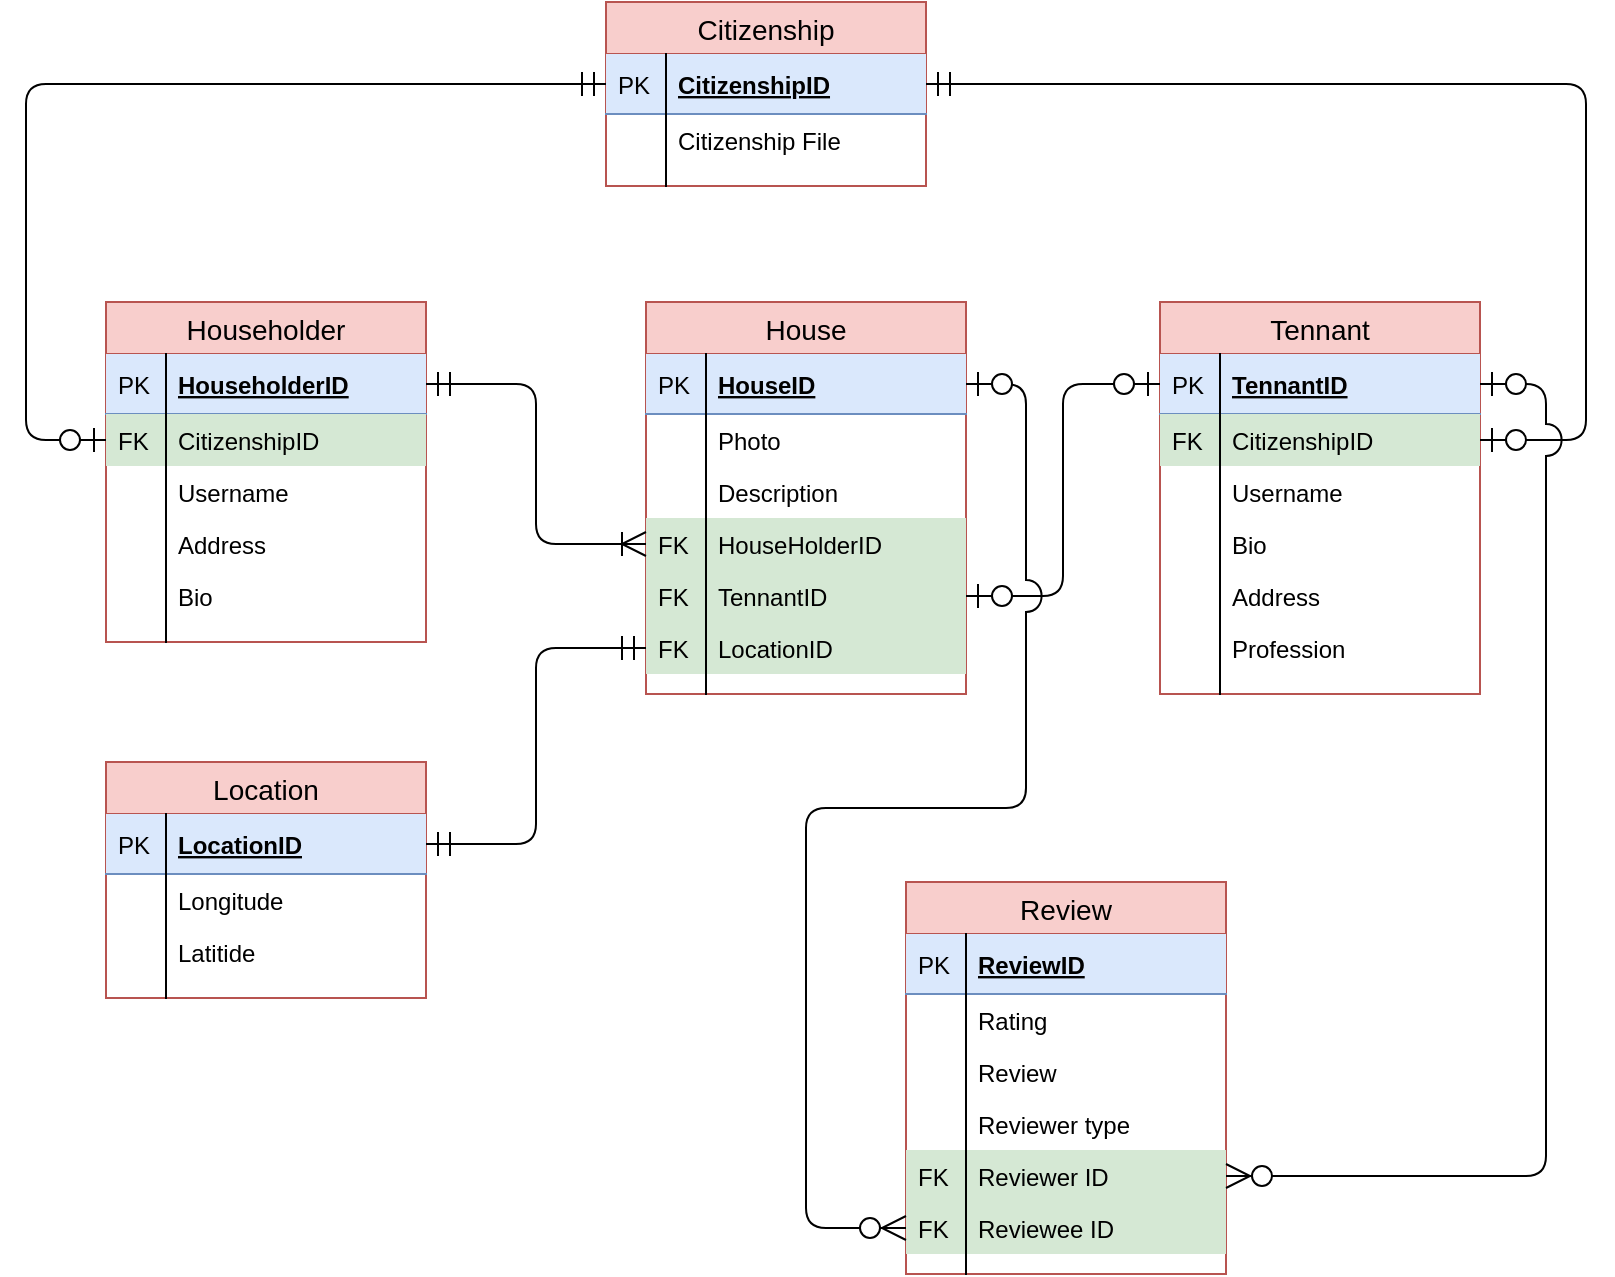 <mxfile version="13.0.3" type="device"><diagram id="4EelOVpa9kIMUyqboomB" name="Page-1"><mxGraphModel dx="1021" dy="600" grid="1" gridSize="10" guides="1" tooltips="1" connect="1" arrows="1" fold="1" page="1" pageScale="1" pageWidth="850" pageHeight="1100" math="0" shadow="0"><root><mxCell id="0"/><mxCell id="1" parent="0"/><mxCell id="FZ3AQ769BD8mV9HpZNYo-12" value="Householder" style="swimlane;fontStyle=0;childLayout=stackLayout;horizontal=1;startSize=26;horizontalStack=0;resizeParent=1;resizeParentMax=0;resizeLast=0;collapsible=1;marginBottom=0;align=center;fontSize=14;fillColor=#f8cecc;strokeColor=#b85450;" vertex="1" parent="1"><mxGeometry x="70" y="180" width="160" height="170" as="geometry"/></mxCell><mxCell id="FZ3AQ769BD8mV9HpZNYo-13" value="HouseholderID" style="shape=partialRectangle;top=0;left=0;right=0;bottom=1;align=left;verticalAlign=middle;fillColor=#dae8fc;spacingLeft=34;spacingRight=4;overflow=hidden;rotatable=0;points=[[0,0.5],[1,0.5]];portConstraint=eastwest;dropTarget=0;fontStyle=5;fontSize=12;strokeColor=#6c8ebf;" vertex="1" parent="FZ3AQ769BD8mV9HpZNYo-12"><mxGeometry y="26" width="160" height="30" as="geometry"/></mxCell><mxCell id="FZ3AQ769BD8mV9HpZNYo-14" value="PK" style="shape=partialRectangle;top=0;left=0;bottom=0;fillColor=none;align=left;verticalAlign=middle;spacingLeft=4;spacingRight=4;overflow=hidden;rotatable=0;points=[];portConstraint=eastwest;part=1;fontSize=12;" vertex="1" connectable="0" parent="FZ3AQ769BD8mV9HpZNYo-13"><mxGeometry width="30" height="30" as="geometry"/></mxCell><mxCell id="FZ3AQ769BD8mV9HpZNYo-21" value="CitizenshipID" style="shape=partialRectangle;top=0;left=0;right=0;bottom=0;align=left;verticalAlign=top;fillColor=#d5e8d4;spacingLeft=34;spacingRight=4;overflow=hidden;rotatable=0;points=[[0,0.5],[1,0.5]];portConstraint=eastwest;dropTarget=0;fontSize=12;strokeColor=#82b366;" vertex="1" parent="FZ3AQ769BD8mV9HpZNYo-12"><mxGeometry y="56" width="160" height="26" as="geometry"/></mxCell><mxCell id="FZ3AQ769BD8mV9HpZNYo-22" value="FK" style="shape=partialRectangle;top=0;left=0;bottom=0;fillColor=none;align=left;verticalAlign=top;spacingLeft=4;spacingRight=4;overflow=hidden;rotatable=0;points=[];portConstraint=eastwest;part=1;fontSize=12;" vertex="1" connectable="0" parent="FZ3AQ769BD8mV9HpZNYo-21"><mxGeometry width="30" height="26" as="geometry"/></mxCell><mxCell id="FZ3AQ769BD8mV9HpZNYo-15" value="Username" style="shape=partialRectangle;top=0;left=0;right=0;bottom=0;align=left;verticalAlign=top;fillColor=none;spacingLeft=34;spacingRight=4;overflow=hidden;rotatable=0;points=[[0,0.5],[1,0.5]];portConstraint=eastwest;dropTarget=0;fontSize=12;" vertex="1" parent="FZ3AQ769BD8mV9HpZNYo-12"><mxGeometry y="82" width="160" height="26" as="geometry"/></mxCell><mxCell id="FZ3AQ769BD8mV9HpZNYo-16" value="" style="shape=partialRectangle;top=0;left=0;bottom=0;fillColor=none;align=left;verticalAlign=top;spacingLeft=4;spacingRight=4;overflow=hidden;rotatable=0;points=[];portConstraint=eastwest;part=1;fontSize=12;" vertex="1" connectable="0" parent="FZ3AQ769BD8mV9HpZNYo-15"><mxGeometry width="30" height="26" as="geometry"/></mxCell><mxCell id="FZ3AQ769BD8mV9HpZNYo-42" value="Address" style="shape=partialRectangle;top=0;left=0;right=0;bottom=0;align=left;verticalAlign=top;fillColor=none;spacingLeft=34;spacingRight=4;overflow=hidden;rotatable=0;points=[[0,0.5],[1,0.5]];portConstraint=eastwest;dropTarget=0;fontSize=12;" vertex="1" parent="FZ3AQ769BD8mV9HpZNYo-12"><mxGeometry y="108" width="160" height="26" as="geometry"/></mxCell><mxCell id="FZ3AQ769BD8mV9HpZNYo-43" value="" style="shape=partialRectangle;top=0;left=0;bottom=0;fillColor=none;align=left;verticalAlign=top;spacingLeft=4;spacingRight=4;overflow=hidden;rotatable=0;points=[];portConstraint=eastwest;part=1;fontSize=12;" vertex="1" connectable="0" parent="FZ3AQ769BD8mV9HpZNYo-42"><mxGeometry width="30" height="26" as="geometry"/></mxCell><mxCell id="FZ3AQ769BD8mV9HpZNYo-19" value="Bio" style="shape=partialRectangle;top=0;left=0;right=0;bottom=0;align=left;verticalAlign=top;fillColor=none;spacingLeft=34;spacingRight=4;overflow=hidden;rotatable=0;points=[[0,0.5],[1,0.5]];portConstraint=eastwest;dropTarget=0;fontSize=12;" vertex="1" parent="FZ3AQ769BD8mV9HpZNYo-12"><mxGeometry y="134" width="160" height="26" as="geometry"/></mxCell><mxCell id="FZ3AQ769BD8mV9HpZNYo-20" value="" style="shape=partialRectangle;top=0;left=0;bottom=0;fillColor=none;align=left;verticalAlign=top;spacingLeft=4;spacingRight=4;overflow=hidden;rotatable=0;points=[];portConstraint=eastwest;part=1;fontSize=12;" vertex="1" connectable="0" parent="FZ3AQ769BD8mV9HpZNYo-19"><mxGeometry width="30" height="26" as="geometry"/></mxCell><mxCell id="FZ3AQ769BD8mV9HpZNYo-17" value="" style="shape=partialRectangle;top=0;left=0;right=0;bottom=0;align=left;verticalAlign=top;fillColor=none;spacingLeft=34;spacingRight=4;overflow=hidden;rotatable=0;points=[[0,0.5],[1,0.5]];portConstraint=eastwest;dropTarget=0;fontSize=12;" vertex="1" parent="FZ3AQ769BD8mV9HpZNYo-12"><mxGeometry y="160" width="160" height="10" as="geometry"/></mxCell><mxCell id="FZ3AQ769BD8mV9HpZNYo-18" value="" style="shape=partialRectangle;top=0;left=0;bottom=0;fillColor=none;align=left;verticalAlign=top;spacingLeft=4;spacingRight=4;overflow=hidden;rotatable=0;points=[];portConstraint=eastwest;part=1;fontSize=12;" vertex="1" connectable="0" parent="FZ3AQ769BD8mV9HpZNYo-17"><mxGeometry width="30" height="10" as="geometry"/></mxCell><mxCell id="FZ3AQ769BD8mV9HpZNYo-25" value="Tennant" style="swimlane;fontStyle=0;childLayout=stackLayout;horizontal=1;startSize=26;horizontalStack=0;resizeParent=1;resizeParentMax=0;resizeLast=0;collapsible=1;marginBottom=0;align=center;fontSize=14;fillColor=#f8cecc;strokeColor=#b85450;" vertex="1" parent="1"><mxGeometry x="597" y="180" width="160" height="196" as="geometry"/></mxCell><mxCell id="FZ3AQ769BD8mV9HpZNYo-26" value="TennantID" style="shape=partialRectangle;top=0;left=0;right=0;bottom=1;align=left;verticalAlign=middle;fillColor=#dae8fc;spacingLeft=34;spacingRight=4;overflow=hidden;rotatable=0;points=[[0,0.5],[1,0.5]];portConstraint=eastwest;dropTarget=0;fontStyle=5;fontSize=12;strokeColor=#6c8ebf;" vertex="1" parent="FZ3AQ769BD8mV9HpZNYo-25"><mxGeometry y="26" width="160" height="30" as="geometry"/></mxCell><mxCell id="FZ3AQ769BD8mV9HpZNYo-27" value="PK" style="shape=partialRectangle;top=0;left=0;bottom=0;fillColor=none;align=left;verticalAlign=middle;spacingLeft=4;spacingRight=4;overflow=hidden;rotatable=0;points=[];portConstraint=eastwest;part=1;fontSize=12;" vertex="1" connectable="0" parent="FZ3AQ769BD8mV9HpZNYo-26"><mxGeometry width="30" height="30" as="geometry"/></mxCell><mxCell id="FZ3AQ769BD8mV9HpZNYo-32" value="CitizenshipID" style="shape=partialRectangle;top=0;left=0;right=0;bottom=0;align=left;verticalAlign=top;fillColor=#d5e8d4;spacingLeft=34;spacingRight=4;overflow=hidden;rotatable=0;points=[[0,0.5],[1,0.5]];portConstraint=eastwest;dropTarget=0;fontSize=12;strokeColor=#82b366;" vertex="1" parent="FZ3AQ769BD8mV9HpZNYo-25"><mxGeometry y="56" width="160" height="26" as="geometry"/></mxCell><mxCell id="FZ3AQ769BD8mV9HpZNYo-33" value="FK" style="shape=partialRectangle;top=0;left=0;bottom=0;fillColor=none;align=left;verticalAlign=top;spacingLeft=4;spacingRight=4;overflow=hidden;rotatable=0;points=[];portConstraint=eastwest;part=1;fontSize=12;" vertex="1" connectable="0" parent="FZ3AQ769BD8mV9HpZNYo-32"><mxGeometry width="30" height="26" as="geometry"/></mxCell><mxCell id="FZ3AQ769BD8mV9HpZNYo-28" value="Username" style="shape=partialRectangle;top=0;left=0;right=0;bottom=0;align=left;verticalAlign=top;fillColor=none;spacingLeft=34;spacingRight=4;overflow=hidden;rotatable=0;points=[[0,0.5],[1,0.5]];portConstraint=eastwest;dropTarget=0;fontSize=12;" vertex="1" parent="FZ3AQ769BD8mV9HpZNYo-25"><mxGeometry y="82" width="160" height="26" as="geometry"/></mxCell><mxCell id="FZ3AQ769BD8mV9HpZNYo-29" value="" style="shape=partialRectangle;top=0;left=0;bottom=0;fillColor=none;align=left;verticalAlign=top;spacingLeft=4;spacingRight=4;overflow=hidden;rotatable=0;points=[];portConstraint=eastwest;part=1;fontSize=12;" vertex="1" connectable="0" parent="FZ3AQ769BD8mV9HpZNYo-28"><mxGeometry width="30" height="26" as="geometry"/></mxCell><mxCell id="FZ3AQ769BD8mV9HpZNYo-30" value="Bio" style="shape=partialRectangle;top=0;left=0;right=0;bottom=0;align=left;verticalAlign=top;fillColor=none;spacingLeft=34;spacingRight=4;overflow=hidden;rotatable=0;points=[[0,0.5],[1,0.5]];portConstraint=eastwest;dropTarget=0;fontSize=12;" vertex="1" parent="FZ3AQ769BD8mV9HpZNYo-25"><mxGeometry y="108" width="160" height="26" as="geometry"/></mxCell><mxCell id="FZ3AQ769BD8mV9HpZNYo-31" value="" style="shape=partialRectangle;top=0;left=0;bottom=0;fillColor=none;align=left;verticalAlign=top;spacingLeft=4;spacingRight=4;overflow=hidden;rotatable=0;points=[];portConstraint=eastwest;part=1;fontSize=12;" vertex="1" connectable="0" parent="FZ3AQ769BD8mV9HpZNYo-30"><mxGeometry width="30" height="26" as="geometry"/></mxCell><mxCell id="FZ3AQ769BD8mV9HpZNYo-38" value="Address" style="shape=partialRectangle;top=0;left=0;right=0;bottom=0;align=left;verticalAlign=top;fillColor=none;spacingLeft=34;spacingRight=4;overflow=hidden;rotatable=0;points=[[0,0.5],[1,0.5]];portConstraint=eastwest;dropTarget=0;fontSize=12;" vertex="1" parent="FZ3AQ769BD8mV9HpZNYo-25"><mxGeometry y="134" width="160" height="26" as="geometry"/></mxCell><mxCell id="FZ3AQ769BD8mV9HpZNYo-39" value="" style="shape=partialRectangle;top=0;left=0;bottom=0;fillColor=none;align=left;verticalAlign=top;spacingLeft=4;spacingRight=4;overflow=hidden;rotatable=0;points=[];portConstraint=eastwest;part=1;fontSize=12;" vertex="1" connectable="0" parent="FZ3AQ769BD8mV9HpZNYo-38"><mxGeometry width="30" height="26" as="geometry"/></mxCell><mxCell id="FZ3AQ769BD8mV9HpZNYo-40" value="Profession" style="shape=partialRectangle;top=0;left=0;right=0;bottom=0;align=left;verticalAlign=top;fillColor=none;spacingLeft=34;spacingRight=4;overflow=hidden;rotatable=0;points=[[0,0.5],[1,0.5]];portConstraint=eastwest;dropTarget=0;fontSize=12;" vertex="1" parent="FZ3AQ769BD8mV9HpZNYo-25"><mxGeometry y="160" width="160" height="26" as="geometry"/></mxCell><mxCell id="FZ3AQ769BD8mV9HpZNYo-41" value="" style="shape=partialRectangle;top=0;left=0;bottom=0;fillColor=none;align=left;verticalAlign=top;spacingLeft=4;spacingRight=4;overflow=hidden;rotatable=0;points=[];portConstraint=eastwest;part=1;fontSize=12;" vertex="1" connectable="0" parent="FZ3AQ769BD8mV9HpZNYo-40"><mxGeometry width="30" height="26" as="geometry"/></mxCell><mxCell id="FZ3AQ769BD8mV9HpZNYo-34" value="" style="shape=partialRectangle;top=0;left=0;right=0;bottom=0;align=left;verticalAlign=top;fillColor=none;spacingLeft=34;spacingRight=4;overflow=hidden;rotatable=0;points=[[0,0.5],[1,0.5]];portConstraint=eastwest;dropTarget=0;fontSize=12;" vertex="1" parent="FZ3AQ769BD8mV9HpZNYo-25"><mxGeometry y="186" width="160" height="10" as="geometry"/></mxCell><mxCell id="FZ3AQ769BD8mV9HpZNYo-35" value="" style="shape=partialRectangle;top=0;left=0;bottom=0;fillColor=none;align=left;verticalAlign=top;spacingLeft=4;spacingRight=4;overflow=hidden;rotatable=0;points=[];portConstraint=eastwest;part=1;fontSize=12;" vertex="1" connectable="0" parent="FZ3AQ769BD8mV9HpZNYo-34"><mxGeometry width="30" height="10" as="geometry"/></mxCell><mxCell id="FZ3AQ769BD8mV9HpZNYo-1" value="Citizenship" style="swimlane;fontStyle=0;childLayout=stackLayout;horizontal=1;startSize=26;horizontalStack=0;resizeParent=1;resizeParentMax=0;resizeLast=0;collapsible=1;marginBottom=0;align=center;fontSize=14;fillColor=#f8cecc;strokeColor=#b85450;" vertex="1" parent="1"><mxGeometry x="320" y="30" width="160" height="92" as="geometry"/></mxCell><mxCell id="FZ3AQ769BD8mV9HpZNYo-2" value="CitizenshipID" style="shape=partialRectangle;top=0;left=0;right=0;bottom=1;align=left;verticalAlign=middle;fillColor=#dae8fc;spacingLeft=34;spacingRight=4;overflow=hidden;rotatable=0;points=[[0,0.5],[1,0.5]];portConstraint=eastwest;dropTarget=0;fontStyle=5;fontSize=12;strokeColor=#6c8ebf;" vertex="1" parent="FZ3AQ769BD8mV9HpZNYo-1"><mxGeometry y="26" width="160" height="30" as="geometry"/></mxCell><mxCell id="FZ3AQ769BD8mV9HpZNYo-3" value="PK" style="shape=partialRectangle;top=0;left=0;bottom=0;fillColor=none;align=left;verticalAlign=middle;spacingLeft=4;spacingRight=4;overflow=hidden;rotatable=0;points=[];portConstraint=eastwest;part=1;fontSize=12;" vertex="1" connectable="0" parent="FZ3AQ769BD8mV9HpZNYo-2"><mxGeometry width="30" height="30" as="geometry"/></mxCell><mxCell id="FZ3AQ769BD8mV9HpZNYo-4" value="Citizenship File" style="shape=partialRectangle;top=0;left=0;right=0;bottom=0;align=left;verticalAlign=top;fillColor=none;spacingLeft=34;spacingRight=4;overflow=hidden;rotatable=0;points=[[0,0.5],[1,0.5]];portConstraint=eastwest;dropTarget=0;fontSize=12;" vertex="1" parent="FZ3AQ769BD8mV9HpZNYo-1"><mxGeometry y="56" width="160" height="26" as="geometry"/></mxCell><mxCell id="FZ3AQ769BD8mV9HpZNYo-5" value="" style="shape=partialRectangle;top=0;left=0;bottom=0;fillColor=none;align=left;verticalAlign=top;spacingLeft=4;spacingRight=4;overflow=hidden;rotatable=0;points=[];portConstraint=eastwest;part=1;fontSize=12;" vertex="1" connectable="0" parent="FZ3AQ769BD8mV9HpZNYo-4"><mxGeometry width="30" height="26" as="geometry"/></mxCell><mxCell id="FZ3AQ769BD8mV9HpZNYo-10" value="" style="shape=partialRectangle;top=0;left=0;right=0;bottom=0;align=left;verticalAlign=top;fillColor=none;spacingLeft=34;spacingRight=4;overflow=hidden;rotatable=0;points=[[0,0.5],[1,0.5]];portConstraint=eastwest;dropTarget=0;fontSize=12;" vertex="1" parent="FZ3AQ769BD8mV9HpZNYo-1"><mxGeometry y="82" width="160" height="10" as="geometry"/></mxCell><mxCell id="FZ3AQ769BD8mV9HpZNYo-11" value="" style="shape=partialRectangle;top=0;left=0;bottom=0;fillColor=none;align=left;verticalAlign=top;spacingLeft=4;spacingRight=4;overflow=hidden;rotatable=0;points=[];portConstraint=eastwest;part=1;fontSize=12;" vertex="1" connectable="0" parent="FZ3AQ769BD8mV9HpZNYo-10"><mxGeometry width="30" height="10" as="geometry"/></mxCell><mxCell id="FZ3AQ769BD8mV9HpZNYo-44" value="House" style="swimlane;fontStyle=0;childLayout=stackLayout;horizontal=1;startSize=26;horizontalStack=0;resizeParent=1;resizeParentMax=0;resizeLast=0;collapsible=1;marginBottom=0;align=center;fontSize=14;fillColor=#f8cecc;strokeColor=#b85450;" vertex="1" parent="1"><mxGeometry x="340" y="180" width="160" height="196" as="geometry"/></mxCell><mxCell id="FZ3AQ769BD8mV9HpZNYo-45" value="HouseID" style="shape=partialRectangle;top=0;left=0;right=0;bottom=1;align=left;verticalAlign=middle;fillColor=#dae8fc;spacingLeft=34;spacingRight=4;overflow=hidden;rotatable=0;points=[[0,0.5],[1,0.5]];portConstraint=eastwest;dropTarget=0;fontStyle=5;fontSize=12;strokeColor=#6c8ebf;" vertex="1" parent="FZ3AQ769BD8mV9HpZNYo-44"><mxGeometry y="26" width="160" height="30" as="geometry"/></mxCell><mxCell id="FZ3AQ769BD8mV9HpZNYo-46" value="PK" style="shape=partialRectangle;top=0;left=0;bottom=0;fillColor=none;align=left;verticalAlign=middle;spacingLeft=4;spacingRight=4;overflow=hidden;rotatable=0;points=[];portConstraint=eastwest;part=1;fontSize=12;" vertex="1" connectable="0" parent="FZ3AQ769BD8mV9HpZNYo-45"><mxGeometry width="30" height="30" as="geometry"/></mxCell><mxCell id="FZ3AQ769BD8mV9HpZNYo-49" value="Photo" style="shape=partialRectangle;top=0;left=0;right=0;bottom=0;align=left;verticalAlign=top;fillColor=none;spacingLeft=34;spacingRight=4;overflow=hidden;rotatable=0;points=[[0,0.5],[1,0.5]];portConstraint=eastwest;dropTarget=0;fontSize=12;" vertex="1" parent="FZ3AQ769BD8mV9HpZNYo-44"><mxGeometry y="56" width="160" height="26" as="geometry"/></mxCell><mxCell id="FZ3AQ769BD8mV9HpZNYo-50" value="" style="shape=partialRectangle;top=0;left=0;bottom=0;fillColor=none;align=left;verticalAlign=top;spacingLeft=4;spacingRight=4;overflow=hidden;rotatable=0;points=[];portConstraint=eastwest;part=1;fontSize=12;" vertex="1" connectable="0" parent="FZ3AQ769BD8mV9HpZNYo-49"><mxGeometry width="30" height="26" as="geometry"/></mxCell><mxCell id="FZ3AQ769BD8mV9HpZNYo-51" value="Description" style="shape=partialRectangle;top=0;left=0;right=0;bottom=0;align=left;verticalAlign=top;fillColor=none;spacingLeft=34;spacingRight=4;overflow=hidden;rotatable=0;points=[[0,0.5],[1,0.5]];portConstraint=eastwest;dropTarget=0;fontSize=12;" vertex="1" parent="FZ3AQ769BD8mV9HpZNYo-44"><mxGeometry y="82" width="160" height="26" as="geometry"/></mxCell><mxCell id="FZ3AQ769BD8mV9HpZNYo-52" value="" style="shape=partialRectangle;top=0;left=0;bottom=0;fillColor=none;align=left;verticalAlign=top;spacingLeft=4;spacingRight=4;overflow=hidden;rotatable=0;points=[];portConstraint=eastwest;part=1;fontSize=12;" vertex="1" connectable="0" parent="FZ3AQ769BD8mV9HpZNYo-51"><mxGeometry width="30" height="26" as="geometry"/></mxCell><mxCell id="FZ3AQ769BD8mV9HpZNYo-61" value="HouseHolderID" style="shape=partialRectangle;top=0;left=0;right=0;bottom=0;align=left;verticalAlign=top;fillColor=#d5e8d4;spacingLeft=34;spacingRight=4;overflow=hidden;rotatable=0;points=[[0,0.5],[1,0.5]];portConstraint=eastwest;dropTarget=0;fontSize=12;strokeColor=#82b366;" vertex="1" parent="FZ3AQ769BD8mV9HpZNYo-44"><mxGeometry y="108" width="160" height="26" as="geometry"/></mxCell><mxCell id="FZ3AQ769BD8mV9HpZNYo-62" value="FK" style="shape=partialRectangle;top=0;left=0;bottom=0;fillColor=none;align=left;verticalAlign=top;spacingLeft=4;spacingRight=4;overflow=hidden;rotatable=0;points=[];portConstraint=eastwest;part=1;fontSize=12;" vertex="1" connectable="0" parent="FZ3AQ769BD8mV9HpZNYo-61"><mxGeometry width="30" height="26" as="geometry"/></mxCell><mxCell id="FZ3AQ769BD8mV9HpZNYo-63" value="TennantID" style="shape=partialRectangle;top=0;left=0;right=0;bottom=0;align=left;verticalAlign=top;fillColor=#d5e8d4;spacingLeft=34;spacingRight=4;overflow=hidden;rotatable=0;points=[[0,0.5],[1,0.5]];portConstraint=eastwest;dropTarget=0;fontSize=12;strokeColor=#82b366;" vertex="1" parent="FZ3AQ769BD8mV9HpZNYo-44"><mxGeometry y="134" width="160" height="26" as="geometry"/></mxCell><mxCell id="FZ3AQ769BD8mV9HpZNYo-64" value="FK" style="shape=partialRectangle;top=0;left=0;bottom=0;fillColor=none;align=left;verticalAlign=top;spacingLeft=4;spacingRight=4;overflow=hidden;rotatable=0;points=[];portConstraint=eastwest;part=1;fontSize=12;" vertex="1" connectable="0" parent="FZ3AQ769BD8mV9HpZNYo-63"><mxGeometry width="30" height="26" as="geometry"/></mxCell><mxCell id="FZ3AQ769BD8mV9HpZNYo-53" value="LocationID" style="shape=partialRectangle;top=0;left=0;right=0;bottom=0;align=left;verticalAlign=top;fillColor=#d5e8d4;spacingLeft=34;spacingRight=4;overflow=hidden;rotatable=0;points=[[0,0.5],[1,0.5]];portConstraint=eastwest;dropTarget=0;fontSize=12;strokeColor=#82b366;" vertex="1" parent="FZ3AQ769BD8mV9HpZNYo-44"><mxGeometry y="160" width="160" height="26" as="geometry"/></mxCell><mxCell id="FZ3AQ769BD8mV9HpZNYo-54" value="FK" style="shape=partialRectangle;top=0;left=0;bottom=0;fillColor=none;align=left;verticalAlign=top;spacingLeft=4;spacingRight=4;overflow=hidden;rotatable=0;points=[];portConstraint=eastwest;part=1;fontSize=12;" vertex="1" connectable="0" parent="FZ3AQ769BD8mV9HpZNYo-53"><mxGeometry width="30" height="26" as="geometry"/></mxCell><mxCell id="FZ3AQ769BD8mV9HpZNYo-57" value="" style="shape=partialRectangle;top=0;left=0;right=0;bottom=0;align=left;verticalAlign=top;fillColor=none;spacingLeft=34;spacingRight=4;overflow=hidden;rotatable=0;points=[[0,0.5],[1,0.5]];portConstraint=eastwest;dropTarget=0;fontSize=12;" vertex="1" parent="FZ3AQ769BD8mV9HpZNYo-44"><mxGeometry y="186" width="160" height="10" as="geometry"/></mxCell><mxCell id="FZ3AQ769BD8mV9HpZNYo-58" value="" style="shape=partialRectangle;top=0;left=0;bottom=0;fillColor=none;align=left;verticalAlign=top;spacingLeft=4;spacingRight=4;overflow=hidden;rotatable=0;points=[];portConstraint=eastwest;part=1;fontSize=12;" vertex="1" connectable="0" parent="FZ3AQ769BD8mV9HpZNYo-57"><mxGeometry width="30" height="10" as="geometry"/></mxCell><mxCell id="FZ3AQ769BD8mV9HpZNYo-65" value="Location" style="swimlane;fontStyle=0;childLayout=stackLayout;horizontal=1;startSize=26;horizontalStack=0;resizeParent=1;resizeParentMax=0;resizeLast=0;collapsible=1;marginBottom=0;align=center;fontSize=14;fillColor=#f8cecc;strokeColor=#b85450;" vertex="1" parent="1"><mxGeometry x="70" y="410" width="160" height="118" as="geometry"/></mxCell><mxCell id="FZ3AQ769BD8mV9HpZNYo-66" value="LocationID" style="shape=partialRectangle;top=0;left=0;right=0;bottom=1;align=left;verticalAlign=middle;fillColor=#dae8fc;spacingLeft=34;spacingRight=4;overflow=hidden;rotatable=0;points=[[0,0.5],[1,0.5]];portConstraint=eastwest;dropTarget=0;fontStyle=5;fontSize=12;strokeColor=#6c8ebf;" vertex="1" parent="FZ3AQ769BD8mV9HpZNYo-65"><mxGeometry y="26" width="160" height="30" as="geometry"/></mxCell><mxCell id="FZ3AQ769BD8mV9HpZNYo-67" value="PK" style="shape=partialRectangle;top=0;left=0;bottom=0;fillColor=none;align=left;verticalAlign=middle;spacingLeft=4;spacingRight=4;overflow=hidden;rotatable=0;points=[];portConstraint=eastwest;part=1;fontSize=12;" vertex="1" connectable="0" parent="FZ3AQ769BD8mV9HpZNYo-66"><mxGeometry width="30" height="30" as="geometry"/></mxCell><mxCell id="FZ3AQ769BD8mV9HpZNYo-68" value="Longitude" style="shape=partialRectangle;top=0;left=0;right=0;bottom=0;align=left;verticalAlign=top;fillColor=none;spacingLeft=34;spacingRight=4;overflow=hidden;rotatable=0;points=[[0,0.5],[1,0.5]];portConstraint=eastwest;dropTarget=0;fontSize=12;" vertex="1" parent="FZ3AQ769BD8mV9HpZNYo-65"><mxGeometry y="56" width="160" height="26" as="geometry"/></mxCell><mxCell id="FZ3AQ769BD8mV9HpZNYo-69" value="" style="shape=partialRectangle;top=0;left=0;bottom=0;fillColor=none;align=left;verticalAlign=top;spacingLeft=4;spacingRight=4;overflow=hidden;rotatable=0;points=[];portConstraint=eastwest;part=1;fontSize=12;" vertex="1" connectable="0" parent="FZ3AQ769BD8mV9HpZNYo-68"><mxGeometry width="30" height="26" as="geometry"/></mxCell><mxCell id="FZ3AQ769BD8mV9HpZNYo-70" value="Latitide" style="shape=partialRectangle;top=0;left=0;right=0;bottom=0;align=left;verticalAlign=top;fillColor=none;spacingLeft=34;spacingRight=4;overflow=hidden;rotatable=0;points=[[0,0.5],[1,0.5]];portConstraint=eastwest;dropTarget=0;fontSize=12;" vertex="1" parent="FZ3AQ769BD8mV9HpZNYo-65"><mxGeometry y="82" width="160" height="26" as="geometry"/></mxCell><mxCell id="FZ3AQ769BD8mV9HpZNYo-71" value="" style="shape=partialRectangle;top=0;left=0;bottom=0;fillColor=none;align=left;verticalAlign=top;spacingLeft=4;spacingRight=4;overflow=hidden;rotatable=0;points=[];portConstraint=eastwest;part=1;fontSize=12;" vertex="1" connectable="0" parent="FZ3AQ769BD8mV9HpZNYo-70"><mxGeometry width="30" height="26" as="geometry"/></mxCell><mxCell id="FZ3AQ769BD8mV9HpZNYo-78" value="" style="shape=partialRectangle;top=0;left=0;right=0;bottom=0;align=left;verticalAlign=top;fillColor=none;spacingLeft=34;spacingRight=4;overflow=hidden;rotatable=0;points=[[0,0.5],[1,0.5]];portConstraint=eastwest;dropTarget=0;fontSize=12;" vertex="1" parent="FZ3AQ769BD8mV9HpZNYo-65"><mxGeometry y="108" width="160" height="10" as="geometry"/></mxCell><mxCell id="FZ3AQ769BD8mV9HpZNYo-79" value="" style="shape=partialRectangle;top=0;left=0;bottom=0;fillColor=none;align=left;verticalAlign=top;spacingLeft=4;spacingRight=4;overflow=hidden;rotatable=0;points=[];portConstraint=eastwest;part=1;fontSize=12;" vertex="1" connectable="0" parent="FZ3AQ769BD8mV9HpZNYo-78"><mxGeometry width="30" height="10" as="geometry"/></mxCell><mxCell id="FZ3AQ769BD8mV9HpZNYo-102" value="" style="endArrow=ERmandOne;html=1;entryX=0;entryY=0.5;entryDx=0;entryDy=0;exitX=1;exitY=0.5;exitDx=0;exitDy=0;edgeStyle=orthogonalEdgeStyle;endSize=10;startSize=10;startArrow=ERmandOne;startFill=0;endFill=0;" edge="1" parent="1" source="FZ3AQ769BD8mV9HpZNYo-66" target="FZ3AQ769BD8mV9HpZNYo-53"><mxGeometry width="50" height="50" relative="1" as="geometry"><mxPoint x="330" y="560" as="sourcePoint"/><mxPoint x="380" y="510" as="targetPoint"/></mxGeometry></mxCell><mxCell id="FZ3AQ769BD8mV9HpZNYo-80" value="Review" style="swimlane;fontStyle=0;childLayout=stackLayout;horizontal=1;startSize=26;horizontalStack=0;resizeParent=1;resizeParentMax=0;resizeLast=0;collapsible=1;marginBottom=0;align=center;fontSize=14;fillColor=#f8cecc;strokeColor=#b85450;" vertex="1" parent="1"><mxGeometry x="470" y="470" width="160" height="196" as="geometry"/></mxCell><mxCell id="FZ3AQ769BD8mV9HpZNYo-81" value="ReviewID" style="shape=partialRectangle;top=0;left=0;right=0;bottom=1;align=left;verticalAlign=middle;fillColor=#dae8fc;spacingLeft=34;spacingRight=4;overflow=hidden;rotatable=0;points=[[0,0.5],[1,0.5]];portConstraint=eastwest;dropTarget=0;fontStyle=5;fontSize=12;strokeColor=#6c8ebf;" vertex="1" parent="FZ3AQ769BD8mV9HpZNYo-80"><mxGeometry y="26" width="160" height="30" as="geometry"/></mxCell><mxCell id="FZ3AQ769BD8mV9HpZNYo-82" value="PK" style="shape=partialRectangle;top=0;left=0;bottom=0;fillColor=none;align=left;verticalAlign=middle;spacingLeft=4;spacingRight=4;overflow=hidden;rotatable=0;points=[];portConstraint=eastwest;part=1;fontSize=12;" vertex="1" connectable="0" parent="FZ3AQ769BD8mV9HpZNYo-81"><mxGeometry width="30" height="30" as="geometry"/></mxCell><mxCell id="FZ3AQ769BD8mV9HpZNYo-83" value="Rating" style="shape=partialRectangle;top=0;left=0;right=0;bottom=0;align=left;verticalAlign=top;fillColor=none;spacingLeft=34;spacingRight=4;overflow=hidden;rotatable=0;points=[[0,0.5],[1,0.5]];portConstraint=eastwest;dropTarget=0;fontSize=12;" vertex="1" parent="FZ3AQ769BD8mV9HpZNYo-80"><mxGeometry y="56" width="160" height="26" as="geometry"/></mxCell><mxCell id="FZ3AQ769BD8mV9HpZNYo-84" value="" style="shape=partialRectangle;top=0;left=0;bottom=0;fillColor=none;align=left;verticalAlign=top;spacingLeft=4;spacingRight=4;overflow=hidden;rotatable=0;points=[];portConstraint=eastwest;part=1;fontSize=12;" vertex="1" connectable="0" parent="FZ3AQ769BD8mV9HpZNYo-83"><mxGeometry width="30" height="26" as="geometry"/></mxCell><mxCell id="FZ3AQ769BD8mV9HpZNYo-85" value="Review" style="shape=partialRectangle;top=0;left=0;right=0;bottom=0;align=left;verticalAlign=top;fillColor=none;spacingLeft=34;spacingRight=4;overflow=hidden;rotatable=0;points=[[0,0.5],[1,0.5]];portConstraint=eastwest;dropTarget=0;fontSize=12;" vertex="1" parent="FZ3AQ769BD8mV9HpZNYo-80"><mxGeometry y="82" width="160" height="26" as="geometry"/></mxCell><mxCell id="FZ3AQ769BD8mV9HpZNYo-86" value="" style="shape=partialRectangle;top=0;left=0;bottom=0;fillColor=none;align=left;verticalAlign=top;spacingLeft=4;spacingRight=4;overflow=hidden;rotatable=0;points=[];portConstraint=eastwest;part=1;fontSize=12;" vertex="1" connectable="0" parent="FZ3AQ769BD8mV9HpZNYo-85"><mxGeometry width="30" height="26" as="geometry"/></mxCell><mxCell id="FZ3AQ769BD8mV9HpZNYo-89" value="Reviewer type" style="shape=partialRectangle;top=0;left=0;right=0;bottom=0;align=left;verticalAlign=top;fillColor=none;spacingLeft=34;spacingRight=4;overflow=hidden;rotatable=0;points=[[0,0.5],[1,0.5]];portConstraint=eastwest;dropTarget=0;fontSize=12;" vertex="1" parent="FZ3AQ769BD8mV9HpZNYo-80"><mxGeometry y="108" width="160" height="26" as="geometry"/></mxCell><mxCell id="FZ3AQ769BD8mV9HpZNYo-90" value="" style="shape=partialRectangle;top=0;left=0;bottom=0;fillColor=none;align=left;verticalAlign=top;spacingLeft=4;spacingRight=4;overflow=hidden;rotatable=0;points=[];portConstraint=eastwest;part=1;fontSize=12;" vertex="1" connectable="0" parent="FZ3AQ769BD8mV9HpZNYo-89"><mxGeometry width="30" height="26" as="geometry"/></mxCell><mxCell id="FZ3AQ769BD8mV9HpZNYo-93" value="Reviewer ID" style="shape=partialRectangle;top=0;left=0;right=0;bottom=0;align=left;verticalAlign=top;fillColor=#d5e8d4;spacingLeft=34;spacingRight=4;overflow=hidden;rotatable=0;points=[[0,0.5],[1,0.5]];portConstraint=eastwest;dropTarget=0;fontSize=12;strokeColor=#82b366;" vertex="1" parent="FZ3AQ769BD8mV9HpZNYo-80"><mxGeometry y="134" width="160" height="26" as="geometry"/></mxCell><mxCell id="FZ3AQ769BD8mV9HpZNYo-94" value="FK" style="shape=partialRectangle;top=0;left=0;bottom=0;fillColor=none;align=left;verticalAlign=top;spacingLeft=4;spacingRight=4;overflow=hidden;rotatable=0;points=[];portConstraint=eastwest;part=1;fontSize=12;" vertex="1" connectable="0" parent="FZ3AQ769BD8mV9HpZNYo-93"><mxGeometry width="30" height="26" as="geometry"/></mxCell><mxCell id="FZ3AQ769BD8mV9HpZNYo-91" value="Reviewee ID" style="shape=partialRectangle;top=0;left=0;right=0;bottom=0;align=left;verticalAlign=top;fillColor=#d5e8d4;spacingLeft=34;spacingRight=4;overflow=hidden;rotatable=0;points=[[0,0.5],[1,0.5]];portConstraint=eastwest;dropTarget=0;fontSize=12;strokeColor=#82b366;" vertex="1" parent="FZ3AQ769BD8mV9HpZNYo-80"><mxGeometry y="160" width="160" height="26" as="geometry"/></mxCell><mxCell id="FZ3AQ769BD8mV9HpZNYo-92" value="FK" style="shape=partialRectangle;top=0;left=0;bottom=0;fillColor=none;align=left;verticalAlign=top;spacingLeft=4;spacingRight=4;overflow=hidden;rotatable=0;points=[];portConstraint=eastwest;part=1;fontSize=12;" vertex="1" connectable="0" parent="FZ3AQ769BD8mV9HpZNYo-91"><mxGeometry width="30" height="26" as="geometry"/></mxCell><mxCell id="FZ3AQ769BD8mV9HpZNYo-87" value="" style="shape=partialRectangle;top=0;left=0;right=0;bottom=0;align=left;verticalAlign=top;fillColor=none;spacingLeft=34;spacingRight=4;overflow=hidden;rotatable=0;points=[[0,0.5],[1,0.5]];portConstraint=eastwest;dropTarget=0;fontSize=12;" vertex="1" parent="FZ3AQ769BD8mV9HpZNYo-80"><mxGeometry y="186" width="160" height="10" as="geometry"/></mxCell><mxCell id="FZ3AQ769BD8mV9HpZNYo-88" value="" style="shape=partialRectangle;top=0;left=0;bottom=0;fillColor=none;align=left;verticalAlign=top;spacingLeft=4;spacingRight=4;overflow=hidden;rotatable=0;points=[];portConstraint=eastwest;part=1;fontSize=12;" vertex="1" connectable="0" parent="FZ3AQ769BD8mV9HpZNYo-87"><mxGeometry width="30" height="10" as="geometry"/></mxCell><mxCell id="FZ3AQ769BD8mV9HpZNYo-95" value="" style="endArrow=ERzeroToOne;html=1;entryX=0;entryY=0.5;entryDx=0;entryDy=0;exitX=0;exitY=0.5;exitDx=0;exitDy=0;edgeStyle=orthogonalEdgeStyle;startArrow=ERmandOne;startFill=0;endSize=10;startSize=10;endFill=1;" edge="1" parent="1" source="FZ3AQ769BD8mV9HpZNYo-2" target="FZ3AQ769BD8mV9HpZNYo-21"><mxGeometry width="50" height="50" relative="1" as="geometry"><mxPoint x="390" y="230" as="sourcePoint"/><mxPoint x="340" y="280" as="targetPoint"/><Array as="points"><mxPoint x="30" y="71"/><mxPoint x="30" y="249"/></Array></mxGeometry></mxCell><mxCell id="FZ3AQ769BD8mV9HpZNYo-96" value="" style="endArrow=ERzeroToOne;html=1;entryX=1;entryY=0.5;entryDx=0;entryDy=0;edgeStyle=orthogonalEdgeStyle;exitX=1;exitY=0.5;exitDx=0;exitDy=0;startArrow=ERmandOne;startFill=0;endSize=10;startSize=10;endFill=1;" edge="1" parent="1" source="FZ3AQ769BD8mV9HpZNYo-2" target="FZ3AQ769BD8mV9HpZNYo-32"><mxGeometry width="50" height="50" relative="1" as="geometry"><mxPoint x="430" y="81" as="sourcePoint"/><mxPoint x="640" y="249" as="targetPoint"/><Array as="points"><mxPoint x="810" y="71"/><mxPoint x="810" y="249"/></Array></mxGeometry></mxCell><mxCell id="FZ3AQ769BD8mV9HpZNYo-97" value="" style="endArrow=ERoneToMany;html=1;entryX=0;entryY=0.5;entryDx=0;entryDy=0;exitX=1;exitY=0.5;exitDx=0;exitDy=0;edgeStyle=orthogonalEdgeStyle;endSize=10;startSize=10;startArrow=ERmandOne;startFill=0;endFill=0;" edge="1" parent="1" source="FZ3AQ769BD8mV9HpZNYo-13" target="FZ3AQ769BD8mV9HpZNYo-61"><mxGeometry width="50" height="50" relative="1" as="geometry"><mxPoint x="400" y="290" as="sourcePoint"/><mxPoint x="230" y="530" as="targetPoint"/></mxGeometry></mxCell><mxCell id="FZ3AQ769BD8mV9HpZNYo-99" value="" style="endArrow=ERzeroToOne;html=1;entryX=0;entryY=0.5;entryDx=0;entryDy=0;exitX=1;exitY=0.5;exitDx=0;exitDy=0;edgeStyle=orthogonalEdgeStyle;endFill=1;endSize=10;startSize=10;startArrow=ERzeroToOne;startFill=1;" edge="1" parent="1" source="FZ3AQ769BD8mV9HpZNYo-63" target="FZ3AQ769BD8mV9HpZNYo-26"><mxGeometry width="50" height="50" relative="1" as="geometry"><mxPoint x="540" y="460" as="sourcePoint"/><mxPoint x="590" y="410" as="targetPoint"/></mxGeometry></mxCell><mxCell id="FZ3AQ769BD8mV9HpZNYo-106" style="edgeStyle=orthogonalEdgeStyle;rounded=1;jumpStyle=arc;jumpSize=16;orthogonalLoop=1;jettySize=auto;html=1;entryX=0;entryY=0.5;entryDx=0;entryDy=0;endArrow=ERzeroToMany;endFill=1;endSize=10;startSize=10;startArrow=ERzeroToOne;startFill=1;" edge="1" parent="1" source="FZ3AQ769BD8mV9HpZNYo-45" target="FZ3AQ769BD8mV9HpZNYo-91"><mxGeometry relative="1" as="geometry"><Array as="points"><mxPoint x="530" y="221"/><mxPoint x="530" y="433"/><mxPoint x="420" y="433"/><mxPoint x="420" y="643"/></Array></mxGeometry></mxCell><mxCell id="FZ3AQ769BD8mV9HpZNYo-104" value="" style="endArrow=ERzeroToMany;html=1;entryX=1;entryY=0.5;entryDx=0;entryDy=0;exitX=1;exitY=0.5;exitDx=0;exitDy=0;edgeStyle=orthogonalEdgeStyle;jumpStyle=arc;jumpSize=16;endFill=1;endSize=10;startSize=10;startArrow=ERzeroToOne;startFill=1;" edge="1" parent="1" source="FZ3AQ769BD8mV9HpZNYo-26" target="FZ3AQ769BD8mV9HpZNYo-93"><mxGeometry width="50" height="50" relative="1" as="geometry"><mxPoint x="910" y="490" as="sourcePoint"/><mxPoint x="860" y="540" as="targetPoint"/><Array as="points"><mxPoint x="790" y="221"/><mxPoint x="790" y="617"/></Array></mxGeometry></mxCell></root></mxGraphModel></diagram></mxfile>